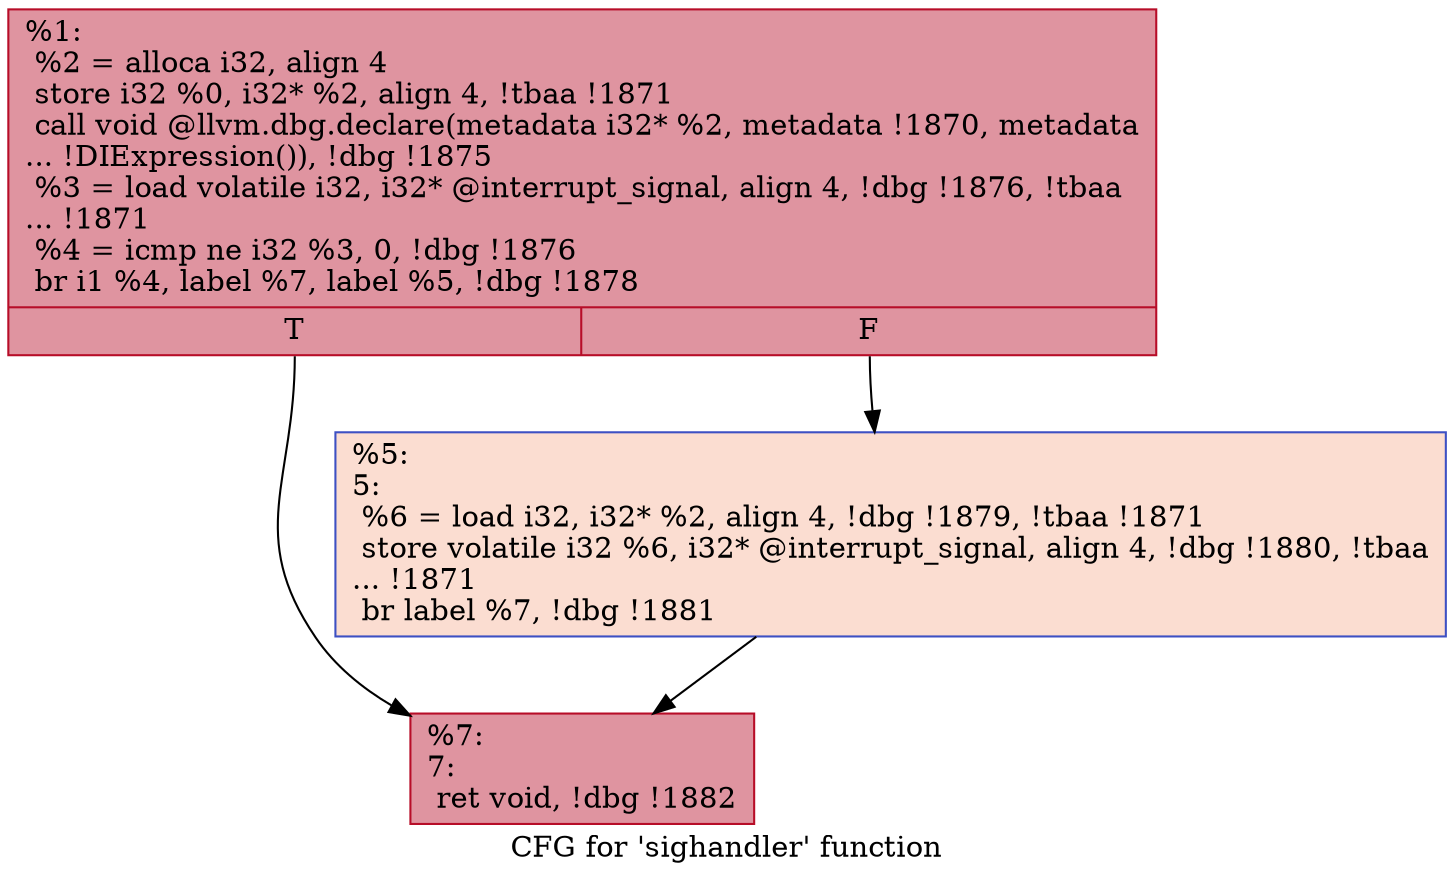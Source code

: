 digraph "CFG for 'sighandler' function" {
	label="CFG for 'sighandler' function";

	Node0x1f6e2d0 [shape=record,color="#b70d28ff", style=filled, fillcolor="#b70d2870",label="{%1:\l  %2 = alloca i32, align 4\l  store i32 %0, i32* %2, align 4, !tbaa !1871\l  call void @llvm.dbg.declare(metadata i32* %2, metadata !1870, metadata\l... !DIExpression()), !dbg !1875\l  %3 = load volatile i32, i32* @interrupt_signal, align 4, !dbg !1876, !tbaa\l... !1871\l  %4 = icmp ne i32 %3, 0, !dbg !1876\l  br i1 %4, label %7, label %5, !dbg !1878\l|{<s0>T|<s1>F}}"];
	Node0x1f6e2d0:s0 -> Node0x1f6e370;
	Node0x1f6e2d0:s1 -> Node0x1f6e320;
	Node0x1f6e320 [shape=record,color="#3d50c3ff", style=filled, fillcolor="#f7b39670",label="{%5:\l5:                                                \l  %6 = load i32, i32* %2, align 4, !dbg !1879, !tbaa !1871\l  store volatile i32 %6, i32* @interrupt_signal, align 4, !dbg !1880, !tbaa\l... !1871\l  br label %7, !dbg !1881\l}"];
	Node0x1f6e320 -> Node0x1f6e370;
	Node0x1f6e370 [shape=record,color="#b70d28ff", style=filled, fillcolor="#b70d2870",label="{%7:\l7:                                                \l  ret void, !dbg !1882\l}"];
}
